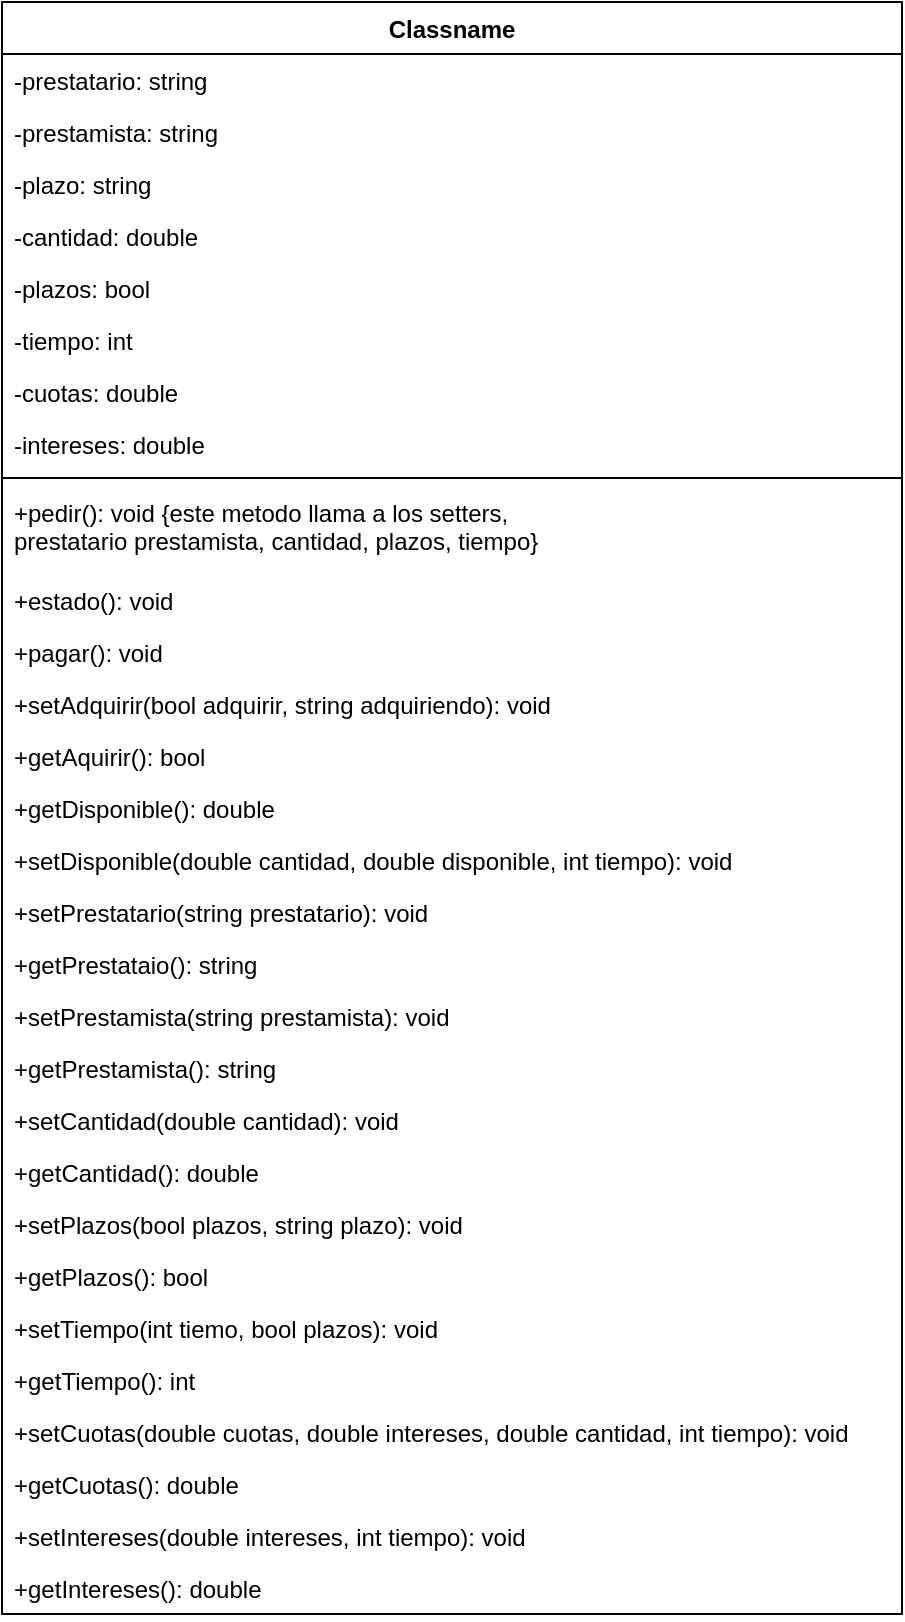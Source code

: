 <mxfile version="20.5.1" type="github">
  <diagram id="C5RBs43oDa-KdzZeNtuy" name="Page-1">
    <mxGraphModel dx="723" dy="433" grid="1" gridSize="10" guides="1" tooltips="1" connect="1" arrows="1" fold="1" page="1" pageScale="1" pageWidth="827" pageHeight="1169" math="0" shadow="0">
      <root>
        <mxCell id="WIyWlLk6GJQsqaUBKTNV-0" />
        <mxCell id="WIyWlLk6GJQsqaUBKTNV-1" parent="WIyWlLk6GJQsqaUBKTNV-0" />
        <mxCell id="sEfH9V9TV2s11QvBsLlx-1" value="Classname" style="swimlane;fontStyle=1;align=center;verticalAlign=top;childLayout=stackLayout;horizontal=1;startSize=26;horizontalStack=0;resizeParent=1;resizeParentMax=0;resizeLast=0;collapsible=1;marginBottom=0;" vertex="1" parent="WIyWlLk6GJQsqaUBKTNV-1">
          <mxGeometry x="200" y="50" width="450" height="806" as="geometry" />
        </mxCell>
        <mxCell id="sEfH9V9TV2s11QvBsLlx-2" value="-prestatario: string  " style="text;strokeColor=none;fillColor=none;align=left;verticalAlign=top;spacingLeft=4;spacingRight=4;overflow=hidden;rotatable=0;points=[[0,0.5],[1,0.5]];portConstraint=eastwest;" vertex="1" parent="sEfH9V9TV2s11QvBsLlx-1">
          <mxGeometry y="26" width="450" height="26" as="geometry" />
        </mxCell>
        <mxCell id="sEfH9V9TV2s11QvBsLlx-6" value="-prestamista: string" style="text;strokeColor=none;fillColor=none;align=left;verticalAlign=top;spacingLeft=4;spacingRight=4;overflow=hidden;rotatable=0;points=[[0,0.5],[1,0.5]];portConstraint=eastwest;" vertex="1" parent="sEfH9V9TV2s11QvBsLlx-1">
          <mxGeometry y="52" width="450" height="26" as="geometry" />
        </mxCell>
        <mxCell id="sEfH9V9TV2s11QvBsLlx-28" value="-plazo: string" style="text;strokeColor=none;fillColor=none;align=left;verticalAlign=top;spacingLeft=4;spacingRight=4;overflow=hidden;rotatable=0;points=[[0,0.5],[1,0.5]];portConstraint=eastwest;" vertex="1" parent="sEfH9V9TV2s11QvBsLlx-1">
          <mxGeometry y="78" width="450" height="26" as="geometry" />
        </mxCell>
        <mxCell id="sEfH9V9TV2s11QvBsLlx-5" value="-cantidad: double" style="text;strokeColor=none;fillColor=none;align=left;verticalAlign=top;spacingLeft=4;spacingRight=4;overflow=hidden;rotatable=0;points=[[0,0.5],[1,0.5]];portConstraint=eastwest;" vertex="1" parent="sEfH9V9TV2s11QvBsLlx-1">
          <mxGeometry y="104" width="450" height="26" as="geometry" />
        </mxCell>
        <mxCell id="sEfH9V9TV2s11QvBsLlx-7" value="-plazos: bool" style="text;strokeColor=none;fillColor=none;align=left;verticalAlign=top;spacingLeft=4;spacingRight=4;overflow=hidden;rotatable=0;points=[[0,0.5],[1,0.5]];portConstraint=eastwest;" vertex="1" parent="sEfH9V9TV2s11QvBsLlx-1">
          <mxGeometry y="130" width="450" height="26" as="geometry" />
        </mxCell>
        <mxCell id="sEfH9V9TV2s11QvBsLlx-8" value="-tiempo: int" style="text;strokeColor=none;fillColor=none;align=left;verticalAlign=top;spacingLeft=4;spacingRight=4;overflow=hidden;rotatable=0;points=[[0,0.5],[1,0.5]];portConstraint=eastwest;" vertex="1" parent="sEfH9V9TV2s11QvBsLlx-1">
          <mxGeometry y="156" width="450" height="26" as="geometry" />
        </mxCell>
        <mxCell id="sEfH9V9TV2s11QvBsLlx-9" value="-cuotas: double" style="text;strokeColor=none;fillColor=none;align=left;verticalAlign=top;spacingLeft=4;spacingRight=4;overflow=hidden;rotatable=0;points=[[0,0.5],[1,0.5]];portConstraint=eastwest;" vertex="1" parent="sEfH9V9TV2s11QvBsLlx-1">
          <mxGeometry y="182" width="450" height="26" as="geometry" />
        </mxCell>
        <mxCell id="sEfH9V9TV2s11QvBsLlx-11" value="-intereses: double" style="text;strokeColor=none;fillColor=none;align=left;verticalAlign=top;spacingLeft=4;spacingRight=4;overflow=hidden;rotatable=0;points=[[0,0.5],[1,0.5]];portConstraint=eastwest;" vertex="1" parent="sEfH9V9TV2s11QvBsLlx-1">
          <mxGeometry y="208" width="450" height="26" as="geometry" />
        </mxCell>
        <mxCell id="sEfH9V9TV2s11QvBsLlx-3" value="" style="line;strokeWidth=1;fillColor=none;align=left;verticalAlign=middle;spacingTop=-1;spacingLeft=3;spacingRight=3;rotatable=0;labelPosition=right;points=[];portConstraint=eastwest;strokeColor=inherit;" vertex="1" parent="sEfH9V9TV2s11QvBsLlx-1">
          <mxGeometry y="234" width="450" height="8" as="geometry" />
        </mxCell>
        <mxCell id="sEfH9V9TV2s11QvBsLlx-4" value="+pedir(): void {este metodo llama a los setters,&#xa;prestatario prestamista, cantidad, plazos, tiempo}" style="text;strokeColor=none;fillColor=none;align=left;verticalAlign=top;spacingLeft=4;spacingRight=4;overflow=hidden;rotatable=0;points=[[0,0.5],[1,0.5]];portConstraint=eastwest;" vertex="1" parent="sEfH9V9TV2s11QvBsLlx-1">
          <mxGeometry y="242" width="450" height="44" as="geometry" />
        </mxCell>
        <mxCell id="sEfH9V9TV2s11QvBsLlx-29" value="+estado(): void" style="text;strokeColor=none;fillColor=none;align=left;verticalAlign=top;spacingLeft=4;spacingRight=4;overflow=hidden;rotatable=0;points=[[0,0.5],[1,0.5]];portConstraint=eastwest;" vertex="1" parent="sEfH9V9TV2s11QvBsLlx-1">
          <mxGeometry y="286" width="450" height="26" as="geometry" />
        </mxCell>
        <mxCell id="sEfH9V9TV2s11QvBsLlx-13" value="+pagar(): void" style="text;strokeColor=none;fillColor=none;align=left;verticalAlign=top;spacingLeft=4;spacingRight=4;overflow=hidden;rotatable=0;points=[[0,0.5],[1,0.5]];portConstraint=eastwest;" vertex="1" parent="sEfH9V9TV2s11QvBsLlx-1">
          <mxGeometry y="312" width="450" height="26" as="geometry" />
        </mxCell>
        <mxCell id="sEfH9V9TV2s11QvBsLlx-12" value="+setAdquirir(bool adquirir, string adquiriendo): void" style="text;strokeColor=none;fillColor=none;align=left;verticalAlign=top;spacingLeft=4;spacingRight=4;overflow=hidden;rotatable=0;points=[[0,0.5],[1,0.5]];portConstraint=eastwest;" vertex="1" parent="sEfH9V9TV2s11QvBsLlx-1">
          <mxGeometry y="338" width="450" height="26" as="geometry" />
        </mxCell>
        <mxCell id="sEfH9V9TV2s11QvBsLlx-30" value="+getAquirir(): bool" style="text;strokeColor=none;fillColor=none;align=left;verticalAlign=top;spacingLeft=4;spacingRight=4;overflow=hidden;rotatable=0;points=[[0,0.5],[1,0.5]];portConstraint=eastwest;" vertex="1" parent="sEfH9V9TV2s11QvBsLlx-1">
          <mxGeometry y="364" width="450" height="26" as="geometry" />
        </mxCell>
        <mxCell id="sEfH9V9TV2s11QvBsLlx-31" value="+getDisponible(): double" style="text;strokeColor=none;fillColor=none;align=left;verticalAlign=top;spacingLeft=4;spacingRight=4;overflow=hidden;rotatable=0;points=[[0,0.5],[1,0.5]];portConstraint=eastwest;" vertex="1" parent="sEfH9V9TV2s11QvBsLlx-1">
          <mxGeometry y="390" width="450" height="26" as="geometry" />
        </mxCell>
        <mxCell id="sEfH9V9TV2s11QvBsLlx-10" value="+setDisponible(double cantidad, double disponible, int tiempo): void " style="text;strokeColor=none;fillColor=none;align=left;verticalAlign=top;spacingLeft=4;spacingRight=4;overflow=hidden;rotatable=0;points=[[0,0.5],[1,0.5]];portConstraint=eastwest;" vertex="1" parent="sEfH9V9TV2s11QvBsLlx-1">
          <mxGeometry y="416" width="450" height="26" as="geometry" />
        </mxCell>
        <mxCell id="sEfH9V9TV2s11QvBsLlx-14" value="+setPrestatario(string prestatario): void" style="text;strokeColor=none;fillColor=none;align=left;verticalAlign=top;spacingLeft=4;spacingRight=4;overflow=hidden;rotatable=0;points=[[0,0.5],[1,0.5]];portConstraint=eastwest;" vertex="1" parent="sEfH9V9TV2s11QvBsLlx-1">
          <mxGeometry y="442" width="450" height="26" as="geometry" />
        </mxCell>
        <mxCell id="sEfH9V9TV2s11QvBsLlx-15" value="+getPrestataio(): string" style="text;strokeColor=none;fillColor=none;align=left;verticalAlign=top;spacingLeft=4;spacingRight=4;overflow=hidden;rotatable=0;points=[[0,0.5],[1,0.5]];portConstraint=eastwest;" vertex="1" parent="sEfH9V9TV2s11QvBsLlx-1">
          <mxGeometry y="468" width="450" height="26" as="geometry" />
        </mxCell>
        <mxCell id="sEfH9V9TV2s11QvBsLlx-16" value="+setPrestamista(string prestamista): void" style="text;strokeColor=none;fillColor=none;align=left;verticalAlign=top;spacingLeft=4;spacingRight=4;overflow=hidden;rotatable=0;points=[[0,0.5],[1,0.5]];portConstraint=eastwest;" vertex="1" parent="sEfH9V9TV2s11QvBsLlx-1">
          <mxGeometry y="494" width="450" height="26" as="geometry" />
        </mxCell>
        <mxCell id="sEfH9V9TV2s11QvBsLlx-17" value="+getPrestamista(): string" style="text;strokeColor=none;fillColor=none;align=left;verticalAlign=top;spacingLeft=4;spacingRight=4;overflow=hidden;rotatable=0;points=[[0,0.5],[1,0.5]];portConstraint=eastwest;" vertex="1" parent="sEfH9V9TV2s11QvBsLlx-1">
          <mxGeometry y="520" width="450" height="26" as="geometry" />
        </mxCell>
        <mxCell id="sEfH9V9TV2s11QvBsLlx-18" value="+setCantidad(double cantidad): void" style="text;strokeColor=none;fillColor=none;align=left;verticalAlign=top;spacingLeft=4;spacingRight=4;overflow=hidden;rotatable=0;points=[[0,0.5],[1,0.5]];portConstraint=eastwest;" vertex="1" parent="sEfH9V9TV2s11QvBsLlx-1">
          <mxGeometry y="546" width="450" height="26" as="geometry" />
        </mxCell>
        <mxCell id="sEfH9V9TV2s11QvBsLlx-19" value="+getCantidad(): double" style="text;strokeColor=none;fillColor=none;align=left;verticalAlign=top;spacingLeft=4;spacingRight=4;overflow=hidden;rotatable=0;points=[[0,0.5],[1,0.5]];portConstraint=eastwest;" vertex="1" parent="sEfH9V9TV2s11QvBsLlx-1">
          <mxGeometry y="572" width="450" height="26" as="geometry" />
        </mxCell>
        <mxCell id="sEfH9V9TV2s11QvBsLlx-20" value="+setPlazos(bool plazos, string plazo): void" style="text;strokeColor=none;fillColor=none;align=left;verticalAlign=top;spacingLeft=4;spacingRight=4;overflow=hidden;rotatable=0;points=[[0,0.5],[1,0.5]];portConstraint=eastwest;" vertex="1" parent="sEfH9V9TV2s11QvBsLlx-1">
          <mxGeometry y="598" width="450" height="26" as="geometry" />
        </mxCell>
        <mxCell id="sEfH9V9TV2s11QvBsLlx-21" value="+getPlazos(): bool" style="text;strokeColor=none;fillColor=none;align=left;verticalAlign=top;spacingLeft=4;spacingRight=4;overflow=hidden;rotatable=0;points=[[0,0.5],[1,0.5]];portConstraint=eastwest;" vertex="1" parent="sEfH9V9TV2s11QvBsLlx-1">
          <mxGeometry y="624" width="450" height="26" as="geometry" />
        </mxCell>
        <mxCell id="sEfH9V9TV2s11QvBsLlx-22" value="+setTiempo(int tiemo, bool plazos): void" style="text;strokeColor=none;fillColor=none;align=left;verticalAlign=top;spacingLeft=4;spacingRight=4;overflow=hidden;rotatable=0;points=[[0,0.5],[1,0.5]];portConstraint=eastwest;" vertex="1" parent="sEfH9V9TV2s11QvBsLlx-1">
          <mxGeometry y="650" width="450" height="26" as="geometry" />
        </mxCell>
        <mxCell id="sEfH9V9TV2s11QvBsLlx-23" value="+getTiempo(): int" style="text;strokeColor=none;fillColor=none;align=left;verticalAlign=top;spacingLeft=4;spacingRight=4;overflow=hidden;rotatable=0;points=[[0,0.5],[1,0.5]];portConstraint=eastwest;" vertex="1" parent="sEfH9V9TV2s11QvBsLlx-1">
          <mxGeometry y="676" width="450" height="26" as="geometry" />
        </mxCell>
        <mxCell id="sEfH9V9TV2s11QvBsLlx-24" value="+setCuotas(double cuotas, double intereses, double cantidad, int tiempo): void" style="text;strokeColor=none;fillColor=none;align=left;verticalAlign=top;spacingLeft=4;spacingRight=4;overflow=hidden;rotatable=0;points=[[0,0.5],[1,0.5]];portConstraint=eastwest;" vertex="1" parent="sEfH9V9TV2s11QvBsLlx-1">
          <mxGeometry y="702" width="450" height="26" as="geometry" />
        </mxCell>
        <mxCell id="sEfH9V9TV2s11QvBsLlx-25" value="+getCuotas(): double" style="text;strokeColor=none;fillColor=none;align=left;verticalAlign=top;spacingLeft=4;spacingRight=4;overflow=hidden;rotatable=0;points=[[0,0.5],[1,0.5]];portConstraint=eastwest;" vertex="1" parent="sEfH9V9TV2s11QvBsLlx-1">
          <mxGeometry y="728" width="450" height="26" as="geometry" />
        </mxCell>
        <mxCell id="sEfH9V9TV2s11QvBsLlx-26" value="+setIntereses(double intereses, int tiempo): void" style="text;strokeColor=none;fillColor=none;align=left;verticalAlign=top;spacingLeft=4;spacingRight=4;overflow=hidden;rotatable=0;points=[[0,0.5],[1,0.5]];portConstraint=eastwest;" vertex="1" parent="sEfH9V9TV2s11QvBsLlx-1">
          <mxGeometry y="754" width="450" height="26" as="geometry" />
        </mxCell>
        <mxCell id="sEfH9V9TV2s11QvBsLlx-27" value="+getIntereses(): double" style="text;strokeColor=none;fillColor=none;align=left;verticalAlign=top;spacingLeft=4;spacingRight=4;overflow=hidden;rotatable=0;points=[[0,0.5],[1,0.5]];portConstraint=eastwest;" vertex="1" parent="sEfH9V9TV2s11QvBsLlx-1">
          <mxGeometry y="780" width="450" height="26" as="geometry" />
        </mxCell>
      </root>
    </mxGraphModel>
  </diagram>
</mxfile>
